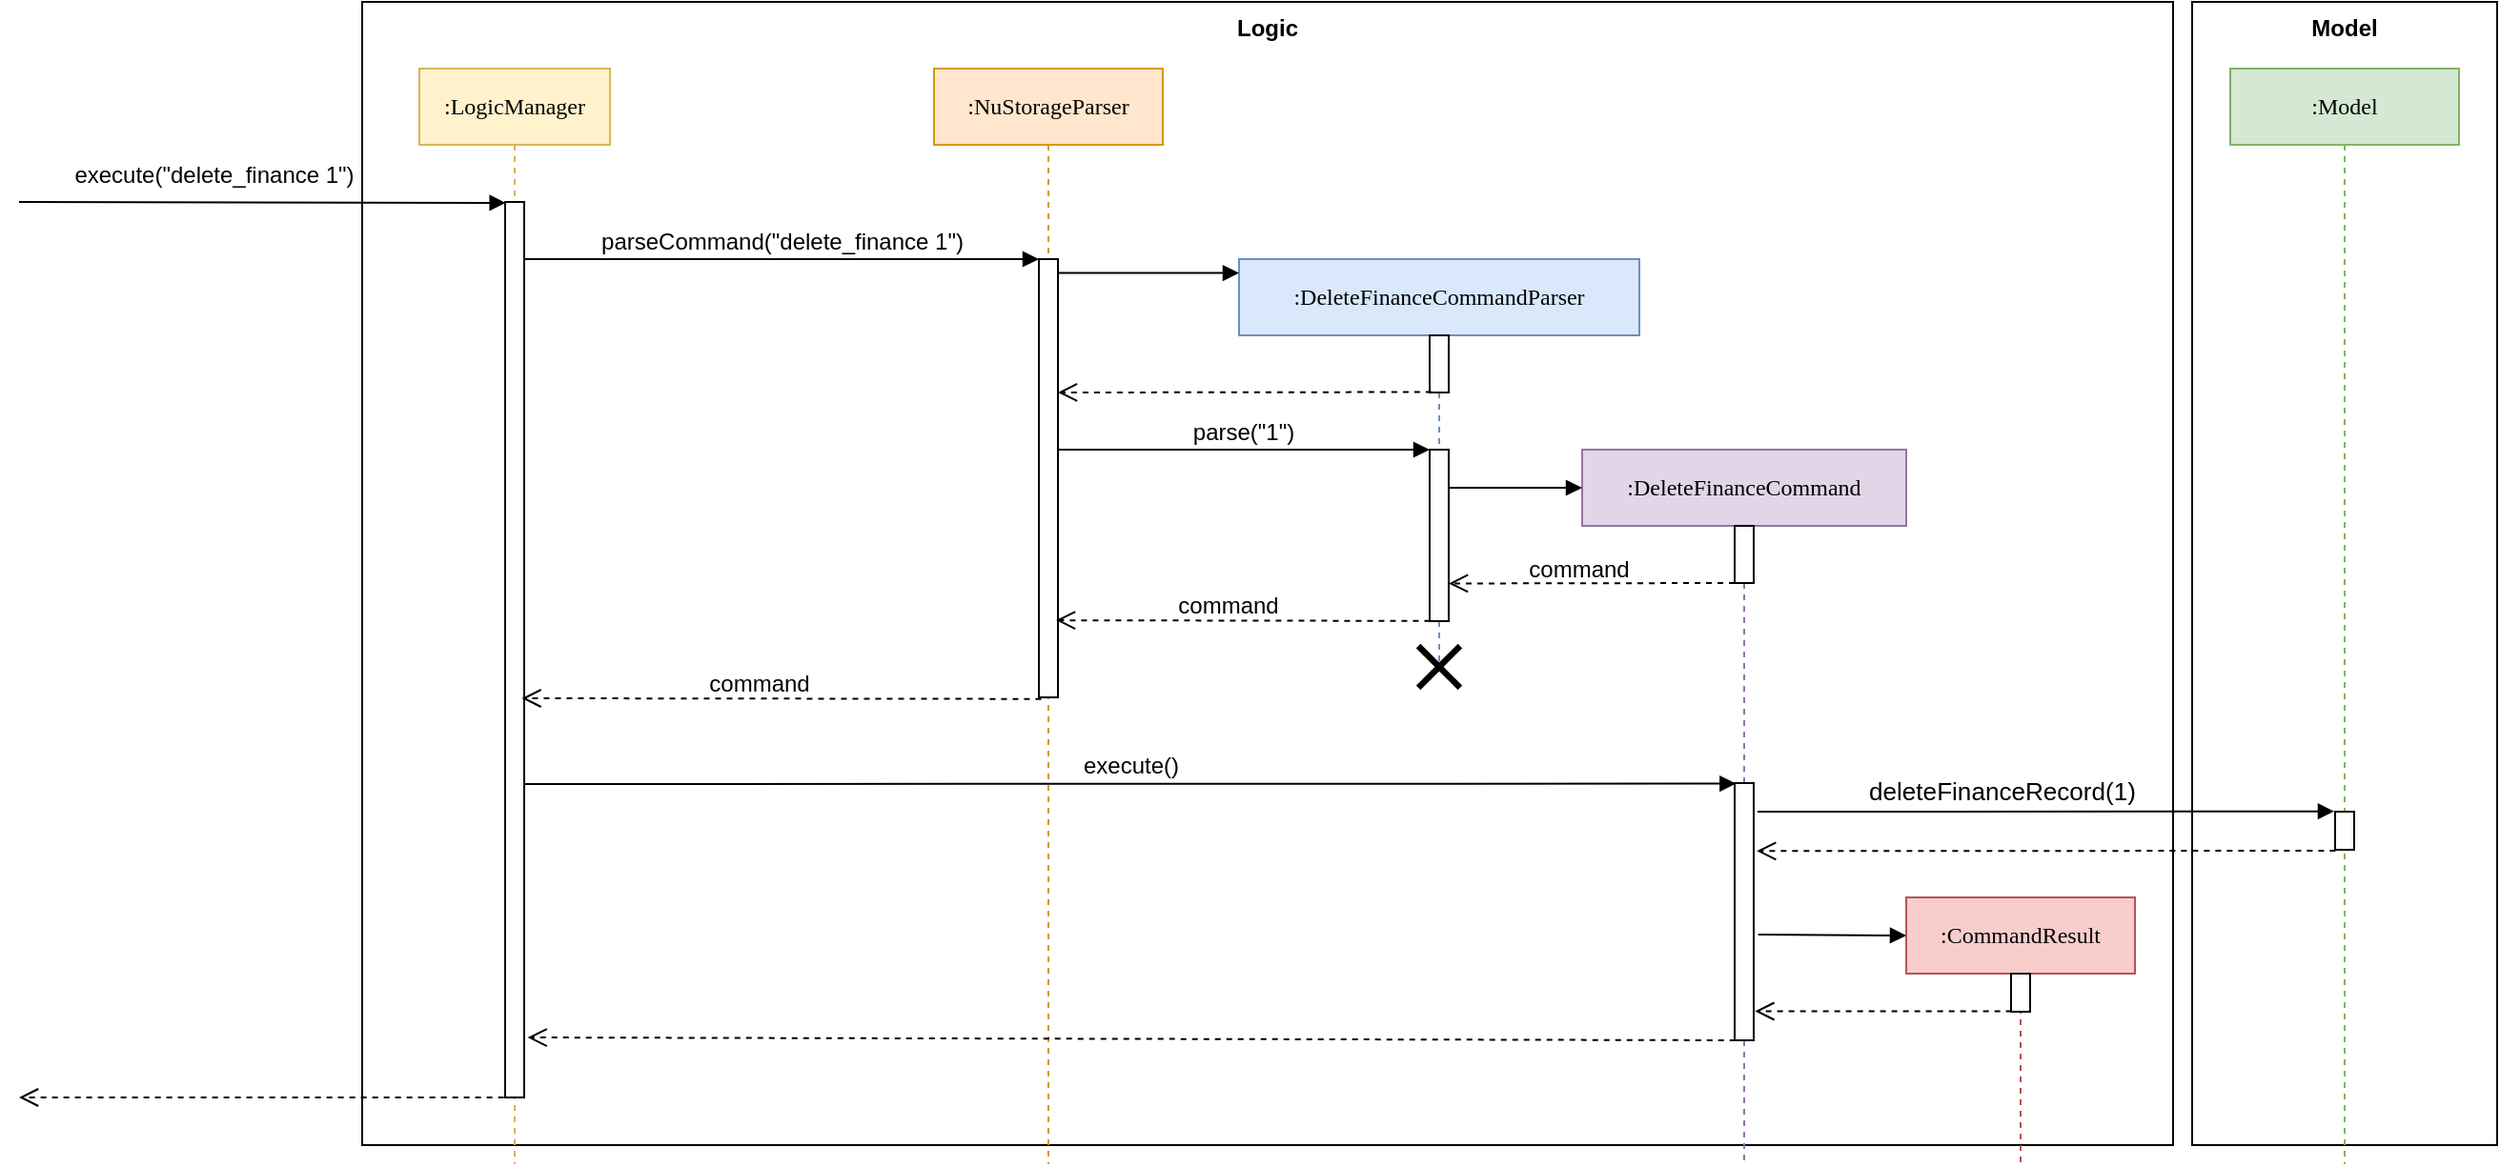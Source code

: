 <mxfile version="13.8.1" type="google"><diagram name="Page-1" id="13e1069c-82ec-6db2-03f1-153e76fe0fe0"><mxGraphModel dx="2138" dy="548" grid="1" gridSize="10" guides="1" tooltips="1" connect="1" arrows="1" fold="1" page="1" pageScale="1" pageWidth="1100" pageHeight="850" background="#ffffff" math="0" shadow="0"><root><mxCell id="0"/><mxCell id="1" parent="0"/><mxCell id="SOwKMEaqDW7iDqkvwhgm-37" value="&lt;b&gt;Model&lt;/b&gt;" style="rounded=0;whiteSpace=wrap;html=1;labelPosition=center;verticalLabelPosition=middle;align=center;verticalAlign=top;" parent="1" vertex="1"><mxGeometry x="160" y="50" width="160" height="600" as="geometry"/></mxCell><mxCell id="SOwKMEaqDW7iDqkvwhgm-35" value="&lt;b&gt;Logic&lt;/b&gt;" style="rounded=0;whiteSpace=wrap;html=1;labelPosition=center;verticalLabelPosition=middle;align=center;verticalAlign=top;" parent="1" vertex="1"><mxGeometry x="-800" y="50" width="950" height="600" as="geometry"/></mxCell><mxCell id="7baba1c4bc27f4b0-2" value=":NuStorageParser" style="shape=umlLifeline;perimeter=lifelinePerimeter;whiteSpace=wrap;html=1;container=1;collapsible=0;recursiveResize=0;outlineConnect=0;rounded=0;shadow=0;comic=0;labelBackgroundColor=none;strokeWidth=1;fontFamily=Verdana;fontSize=12;align=center;size=40;fillColor=#ffe6cc;strokeColor=#d79b00;" parent="1" vertex="1"><mxGeometry x="-500" y="85" width="120" height="575" as="geometry"/></mxCell><mxCell id="7baba1c4bc27f4b0-10" value="" style="html=1;points=[];perimeter=orthogonalPerimeter;rounded=0;shadow=0;comic=0;labelBackgroundColor=none;strokeWidth=1;fontFamily=Verdana;fontSize=12;align=center;" parent="7baba1c4bc27f4b0-2" vertex="1"><mxGeometry x="55" y="100" width="10" height="230" as="geometry"/></mxCell><mxCell id="7baba1c4bc27f4b0-3" value=":DeleteFinanceCommandParser" style="shape=umlLifeline;perimeter=lifelinePerimeter;whiteSpace=wrap;html=1;container=1;collapsible=0;recursiveResize=0;outlineConnect=0;rounded=0;shadow=0;comic=0;labelBackgroundColor=none;strokeWidth=1;fontFamily=Verdana;fontSize=12;align=center;fillColor=#dae8fc;strokeColor=#6c8ebf;" parent="1" vertex="1"><mxGeometry x="-340" y="185" width="210" height="215" as="geometry"/></mxCell><mxCell id="7baba1c4bc27f4b0-13" value="" style="html=1;points=[];perimeter=orthogonalPerimeter;rounded=0;shadow=0;comic=0;labelBackgroundColor=none;strokeWidth=1;fontFamily=Verdana;fontSize=12;align=center;" parent="7baba1c4bc27f4b0-3" vertex="1"><mxGeometry x="100" y="40" width="10" height="30" as="geometry"/></mxCell><mxCell id="SOwKMEaqDW7iDqkvwhgm-3" value="" style="html=1;points=[];perimeter=orthogonalPerimeter;rounded=0;shadow=0;comic=0;labelBackgroundColor=none;strokeWidth=1;fontFamily=Verdana;fontSize=12;align=center;" parent="7baba1c4bc27f4b0-3" vertex="1"><mxGeometry x="100" y="100" width="10" height="90" as="geometry"/></mxCell><mxCell id="SOwKMEaqDW7iDqkvwhgm-4" value="&lt;font face=&quot;Helvetica&quot;&gt;parse(&quot;1&quot;)&lt;/font&gt;" style="html=1;verticalAlign=bottom;endArrow=block;labelBackgroundColor=none;fontFamily=Verdana;fontSize=12;edgeStyle=elbowEdgeStyle;elbow=vertical;entryX=0;entryY=0;entryDx=0;entryDy=0;entryPerimeter=0;" parent="7baba1c4bc27f4b0-3" target="SOwKMEaqDW7iDqkvwhgm-3" edge="1"><mxGeometry relative="1" as="geometry"><mxPoint x="-95" y="99.996" as="sourcePoint"/><mxPoint x="80" y="100" as="targetPoint"/></mxGeometry></mxCell><mxCell id="7baba1c4bc27f4b0-8" value=":LogicManager" style="shape=umlLifeline;perimeter=lifelinePerimeter;whiteSpace=wrap;html=1;container=1;collapsible=0;recursiveResize=0;outlineConnect=0;rounded=0;shadow=0;comic=0;labelBackgroundColor=none;strokeWidth=1;fontFamily=Verdana;fontSize=12;align=center;fillColor=#fff2cc;strokeColor=#d6b656;" parent="1" vertex="1"><mxGeometry x="-770" y="85" width="100" height="575" as="geometry"/></mxCell><mxCell id="7baba1c4bc27f4b0-9" value="" style="html=1;points=[];perimeter=orthogonalPerimeter;rounded=0;shadow=0;comic=0;labelBackgroundColor=none;strokeWidth=1;fontFamily=Verdana;fontSize=12;align=center;" parent="7baba1c4bc27f4b0-8" vertex="1"><mxGeometry x="45" y="70" width="10" height="470" as="geometry"/></mxCell><mxCell id="7baba1c4bc27f4b0-11" value="&lt;font face=&quot;Helvetica&quot;&gt;parseCommand(&quot;delete_finance&amp;nbsp;1&quot;)&lt;/font&gt;" style="html=1;verticalAlign=bottom;endArrow=block;entryX=0;entryY=0;labelBackgroundColor=none;fontFamily=Verdana;fontSize=12;edgeStyle=elbowEdgeStyle;elbow=vertical;" parent="1" source="7baba1c4bc27f4b0-9" target="7baba1c4bc27f4b0-10" edge="1"><mxGeometry relative="1" as="geometry"><mxPoint x="-500" y="195" as="sourcePoint"/></mxGeometry></mxCell><mxCell id="7baba1c4bc27f4b0-14" value="" style="html=1;verticalAlign=bottom;endArrow=block;labelBackgroundColor=none;fontFamily=Verdana;fontSize=12;elbow=vertical;entryX=0;entryY=0.034;entryDx=0;entryDy=0;entryPerimeter=0;" parent="1" source="7baba1c4bc27f4b0-10" target="7baba1c4bc27f4b0-3" edge="1"><mxGeometry relative="1" as="geometry"><mxPoint x="-350" y="205" as="sourcePoint"/><mxPoint x="-370" y="275" as="targetPoint"/></mxGeometry></mxCell><mxCell id="SOwKMEaqDW7iDqkvwhgm-1" value="&lt;font face=&quot;Helvetica&quot;&gt;execute(&quot;delete_finance 1&quot;)&lt;/font&gt;" style="html=1;verticalAlign=bottom;endArrow=block;labelBackgroundColor=none;fontFamily=Verdana;fontSize=12;elbow=vertical;entryX=0.032;entryY=0.001;entryDx=0;entryDy=0;entryPerimeter=0;" parent="1" target="7baba1c4bc27f4b0-9" edge="1"><mxGeometry x="-0.201" y="5" relative="1" as="geometry"><mxPoint x="-980" y="155" as="sourcePoint"/><mxPoint x="-720" y="155" as="targetPoint"/><mxPoint as="offset"/></mxGeometry></mxCell><mxCell id="SOwKMEaqDW7iDqkvwhgm-2" value="" style="html=1;verticalAlign=bottom;endArrow=open;dashed=1;endSize=8;labelBackgroundColor=none;fontFamily=Verdana;fontSize=12;edgeStyle=elbowEdgeStyle;elbow=vertical;exitX=0.095;exitY=0.992;exitDx=0;exitDy=0;exitPerimeter=0;" parent="1" source="7baba1c4bc27f4b0-13" target="7baba1c4bc27f4b0-10" edge="1"><mxGeometry relative="1" as="geometry"><mxPoint x="-380" y="275" as="targetPoint"/><Array as="points"><mxPoint x="-290" y="255"/><mxPoint x="-260" y="255"/></Array><mxPoint x="-260" y="255" as="sourcePoint"/></mxGeometry></mxCell><mxCell id="SOwKMEaqDW7iDqkvwhgm-5" value=":DeleteFinanceCommand" style="shape=umlLifeline;perimeter=lifelinePerimeter;whiteSpace=wrap;html=1;container=1;collapsible=0;recursiveResize=0;outlineConnect=0;rounded=0;shadow=0;comic=0;labelBackgroundColor=none;strokeWidth=1;fontFamily=Verdana;fontSize=12;align=center;fillColor=#e1d5e7;strokeColor=#9673a6;" parent="1" vertex="1"><mxGeometry x="-160" y="285" width="170" height="375" as="geometry"/></mxCell><mxCell id="SOwKMEaqDW7iDqkvwhgm-6" value="" style="html=1;points=[];perimeter=orthogonalPerimeter;rounded=0;shadow=0;comic=0;labelBackgroundColor=none;strokeWidth=1;fontFamily=Verdana;fontSize=12;align=center;" parent="SOwKMEaqDW7iDqkvwhgm-5" vertex="1"><mxGeometry x="80" y="40" width="10" height="30" as="geometry"/></mxCell><mxCell id="SOwKMEaqDW7iDqkvwhgm-7" value="" style="html=1;points=[];perimeter=orthogonalPerimeter;rounded=0;shadow=0;comic=0;labelBackgroundColor=none;strokeWidth=1;fontFamily=Verdana;fontSize=12;align=center;" parent="SOwKMEaqDW7iDqkvwhgm-5" vertex="1"><mxGeometry x="80" y="175" width="10" height="135" as="geometry"/></mxCell><mxCell id="SOwKMEaqDW7iDqkvwhgm-9" value="" style="html=1;verticalAlign=bottom;endArrow=block;labelBackgroundColor=none;fontFamily=Verdana;fontSize=12;elbow=vertical;" parent="SOwKMEaqDW7iDqkvwhgm-5" edge="1"><mxGeometry relative="1" as="geometry"><mxPoint x="-70" y="20.0" as="sourcePoint"/><mxPoint y="20" as="targetPoint"/></mxGeometry></mxCell><mxCell id="SOwKMEaqDW7iDqkvwhgm-10" value="" style="html=1;verticalAlign=bottom;endArrow=open;dashed=1;endSize=8;labelBackgroundColor=none;fontFamily=Verdana;fontSize=12;edgeStyle=elbowEdgeStyle;elbow=vertical;" parent="1" edge="1"><mxGeometry relative="1" as="geometry"><mxPoint x="-230" y="355" as="targetPoint"/><Array as="points"><mxPoint x="-105" y="355.24"/><mxPoint x="-75" y="355.24"/></Array><mxPoint x="-80" y="355" as="sourcePoint"/></mxGeometry></mxCell><mxCell id="SOwKMEaqDW7iDqkvwhgm-11" value="&lt;font style=&quot;font-size: 12px&quot;&gt;command&lt;/font&gt;" style="edgeLabel;html=1;align=center;verticalAlign=bottom;resizable=0;points=[];labelPosition=center;verticalLabelPosition=top;labelBackgroundColor=none;" parent="SOwKMEaqDW7iDqkvwhgm-10" vertex="1" connectable="0"><mxGeometry x="0.088" y="1" relative="1" as="geometry"><mxPoint as="offset"/></mxGeometry></mxCell><mxCell id="SOwKMEaqDW7iDqkvwhgm-12" value="" style="html=1;verticalAlign=bottom;endArrow=open;dashed=1;endSize=8;labelBackgroundColor=none;fontFamily=Verdana;fontSize=12;edgeStyle=elbowEdgeStyle;elbow=vertical;exitX=0.023;exitY=0.999;exitDx=0;exitDy=0;exitPerimeter=0;entryX=0.9;entryY=0.822;entryDx=0;entryDy=0;entryPerimeter=0;" parent="1" source="SOwKMEaqDW7iDqkvwhgm-3" target="7baba1c4bc27f4b0-10" edge="1"><mxGeometry relative="1" as="geometry"><mxPoint x="-420" y="374.31" as="targetPoint"/><Array as="points"><mxPoint x="-295" y="374.55"/><mxPoint x="-265" y="374.55"/></Array><mxPoint x="-244.05" y="374.31" as="sourcePoint"/></mxGeometry></mxCell><mxCell id="SOwKMEaqDW7iDqkvwhgm-13" value="&lt;span style=&quot;font-size: 12px&quot;&gt;command&lt;/span&gt;" style="edgeLabel;html=1;align=center;verticalAlign=bottom;resizable=0;points=[];labelPosition=center;verticalLabelPosition=top;labelBackgroundColor=none;" parent="SOwKMEaqDW7iDqkvwhgm-12" vertex="1" connectable="0"><mxGeometry x="0.088" y="1" relative="1" as="geometry"><mxPoint as="offset"/></mxGeometry></mxCell><mxCell id="SOwKMEaqDW7iDqkvwhgm-14" value="" style="html=1;verticalAlign=bottom;endArrow=open;dashed=1;endSize=8;labelBackgroundColor=none;fontFamily=Verdana;fontSize=12;edgeStyle=elbowEdgeStyle;elbow=vertical;exitX=0.023;exitY=0.999;exitDx=0;exitDy=0;exitPerimeter=0;entryX=0.873;entryY=0.555;entryDx=0;entryDy=0;entryPerimeter=0;" parent="1" target="7baba1c4bc27f4b0-9" edge="1"><mxGeometry relative="1" as="geometry"><mxPoint x="-640" y="415.0" as="targetPoint"/><Array as="points"><mxPoint x="-499" y="415.49"/><mxPoint x="-469" y="415.49"/></Array><mxPoint x="-443.77" y="415.85" as="sourcePoint"/></mxGeometry></mxCell><mxCell id="SOwKMEaqDW7iDqkvwhgm-15" value="&lt;span style=&quot;font-size: 12px&quot;&gt;command&lt;/span&gt;" style="edgeLabel;html=1;align=center;verticalAlign=bottom;resizable=0;points=[];labelPosition=center;verticalLabelPosition=top;labelBackgroundColor=none;" parent="SOwKMEaqDW7iDqkvwhgm-14" vertex="1" connectable="0"><mxGeometry x="0.088" y="1" relative="1" as="geometry"><mxPoint as="offset"/></mxGeometry></mxCell><mxCell id="SOwKMEaqDW7iDqkvwhgm-20" value="&lt;font face=&quot;Helvetica&quot;&gt;execute()&lt;/font&gt;" style="html=1;verticalAlign=bottom;endArrow=block;labelBackgroundColor=none;fontFamily=Verdana;fontSize=12;elbow=vertical;exitX=0.969;exitY=0.65;exitDx=0;exitDy=0;exitPerimeter=0;entryX=0.068;entryY=0.002;entryDx=0;entryDy=0;entryPerimeter=0;" parent="1" source="7baba1c4bc27f4b0-9" target="SOwKMEaqDW7iDqkvwhgm-7" edge="1"><mxGeometry relative="1" as="geometry"><mxPoint x="-700" y="479.996" as="sourcePoint"/><mxPoint x="-520" y="480" as="targetPoint"/></mxGeometry></mxCell><mxCell id="SOwKMEaqDW7iDqkvwhgm-22" value=":Model" style="shape=umlLifeline;perimeter=lifelinePerimeter;whiteSpace=wrap;html=1;container=1;collapsible=0;recursiveResize=0;outlineConnect=0;rounded=0;shadow=0;comic=0;labelBackgroundColor=none;strokeWidth=1;fontFamily=Verdana;fontSize=12;align=center;size=40;fillColor=#d5e8d4;strokeColor=#82b366;" parent="1" vertex="1"><mxGeometry x="180" y="85" width="120" height="575" as="geometry"/></mxCell><mxCell id="SOwKMEaqDW7iDqkvwhgm-23" value="" style="html=1;points=[];perimeter=orthogonalPerimeter;rounded=0;shadow=0;comic=0;labelBackgroundColor=none;strokeWidth=1;fontFamily=Verdana;fontSize=12;align=center;" parent="SOwKMEaqDW7iDqkvwhgm-22" vertex="1"><mxGeometry x="55" y="390" width="10" height="20" as="geometry"/></mxCell><mxCell id="SOwKMEaqDW7iDqkvwhgm-24" value="&lt;font color=&quot;rgba(0, 0, 0, 0)&quot; face=&quot;Lucida Console&quot;&gt;&lt;span style=&quot;font-size: 0px&quot;&gt;deleteFinanceRecord(1)&lt;/span&gt;&lt;/font&gt;&lt;font color=&quot;#ba0000&quot; face=&quot;Lucida Console&quot;&gt;&lt;span style=&quot;font-size: 0px&quot;&gt;deleteFinanceRecord(1)&lt;/span&gt;&lt;/font&gt;" style="html=1;verticalAlign=bottom;endArrow=block;labelBackgroundColor=none;fontFamily=Verdana;fontSize=12;elbow=vertical;entryX=-0.052;entryY=-0.008;entryDx=0;entryDy=0;entryPerimeter=0;" parent="1" target="SOwKMEaqDW7iDqkvwhgm-23" edge="1"><mxGeometry relative="1" as="geometry"><mxPoint x="-68" y="475" as="sourcePoint"/><mxPoint x="160" y="440" as="targetPoint"/></mxGeometry></mxCell><mxCell id="SOwKMEaqDW7iDqkvwhgm-38" value="deleteFinanceRecord(1)" style="edgeLabel;html=1;align=center;verticalAlign=bottom;resizable=0;points=[];fontSize=13.067;labelBackgroundColor=none;labelPosition=center;verticalLabelPosition=top;" parent="SOwKMEaqDW7iDqkvwhgm-24" vertex="1" connectable="0"><mxGeometry x="-0.232" y="-1" relative="1" as="geometry"><mxPoint x="12" y="-0.94" as="offset"/></mxGeometry></mxCell><mxCell id="SOwKMEaqDW7iDqkvwhgm-25" value="" style="html=1;verticalAlign=bottom;endArrow=open;dashed=1;endSize=8;labelBackgroundColor=none;fontFamily=Verdana;fontSize=12;elbow=vertical;exitX=0.019;exitY=1.026;exitDx=0;exitDy=0;exitPerimeter=0;entryX=1.16;entryY=0.264;entryDx=0;entryDy=0;entryPerimeter=0;" parent="1" source="SOwKMEaqDW7iDqkvwhgm-23" target="SOwKMEaqDW7iDqkvwhgm-7" edge="1"><mxGeometry relative="1" as="geometry"><mxPoint y="500" as="targetPoint"/><mxPoint x="150" y="500" as="sourcePoint"/></mxGeometry></mxCell><mxCell id="SOwKMEaqDW7iDqkvwhgm-27" value=":CommandResult" style="shape=umlLifeline;perimeter=lifelinePerimeter;whiteSpace=wrap;html=1;container=1;collapsible=0;recursiveResize=0;outlineConnect=0;rounded=0;shadow=0;comic=0;labelBackgroundColor=none;strokeWidth=1;fontFamily=Verdana;fontSize=12;align=center;fillColor=#f8cecc;strokeColor=#b85450;" parent="1" vertex="1"><mxGeometry x="10" y="520" width="120" height="140" as="geometry"/></mxCell><mxCell id="SOwKMEaqDW7iDqkvwhgm-28" value="" style="html=1;points=[];perimeter=orthogonalPerimeter;rounded=0;shadow=0;comic=0;labelBackgroundColor=none;strokeWidth=1;fontFamily=Verdana;fontSize=12;align=center;" parent="SOwKMEaqDW7iDqkvwhgm-27" vertex="1"><mxGeometry x="55" y="40" width="10" height="20" as="geometry"/></mxCell><mxCell id="SOwKMEaqDW7iDqkvwhgm-30" value="" style="html=1;verticalAlign=bottom;endArrow=block;labelBackgroundColor=none;fontFamily=Verdana;fontSize=12;elbow=vertical;exitX=1.233;exitY=0.589;exitDx=0;exitDy=0;exitPerimeter=0;" parent="SOwKMEaqDW7iDqkvwhgm-27" source="SOwKMEaqDW7iDqkvwhgm-7" edge="1"><mxGeometry relative="1" as="geometry"><mxPoint x="-70" y="20.0" as="sourcePoint"/><mxPoint y="20" as="targetPoint"/></mxGeometry></mxCell><mxCell id="SOwKMEaqDW7iDqkvwhgm-31" value="" style="html=1;verticalAlign=bottom;endArrow=open;dashed=1;endSize=8;labelBackgroundColor=none;fontFamily=Verdana;fontSize=12;elbow=vertical;exitX=0.033;exitY=0.986;exitDx=0;exitDy=0;exitPerimeter=0;entryX=1.067;entryY=0.887;entryDx=0;entryDy=0;entryPerimeter=0;" parent="1" source="SOwKMEaqDW7iDqkvwhgm-28" target="SOwKMEaqDW7iDqkvwhgm-7" edge="1"><mxGeometry relative="1" as="geometry"><mxPoint x="-58.4" y="505.64" as="targetPoint"/><mxPoint x="190.19" y="505.52" as="sourcePoint"/></mxGeometry></mxCell><mxCell id="SOwKMEaqDW7iDqkvwhgm-32" value="" style="html=1;verticalAlign=bottom;endArrow=open;dashed=1;endSize=8;labelBackgroundColor=none;fontFamily=Verdana;fontSize=12;elbow=vertical;exitX=0.037;exitY=1;exitDx=0;exitDy=0;exitPerimeter=0;entryX=1.18;entryY=0.933;entryDx=0;entryDy=0;entryPerimeter=0;" parent="1" source="SOwKMEaqDW7iDqkvwhgm-7" target="7baba1c4bc27f4b0-9" edge="1"><mxGeometry relative="1" as="geometry"><mxPoint x="-210.0" y="589.525" as="targetPoint"/><mxPoint x="-75.34" y="589.5" as="sourcePoint"/></mxGeometry></mxCell><mxCell id="SOwKMEaqDW7iDqkvwhgm-33" value="" style="html=1;verticalAlign=bottom;endArrow=open;dashed=1;endSize=8;labelBackgroundColor=none;fontFamily=Verdana;fontSize=12;elbow=vertical;exitX=-0.069;exitY=1;exitDx=0;exitDy=0;exitPerimeter=0;" parent="1" source="7baba1c4bc27f4b0-9" edge="1"><mxGeometry relative="1" as="geometry"><mxPoint x="-980" y="625" as="targetPoint"/><mxPoint x="-727.5" y="620.36" as="sourcePoint"/></mxGeometry></mxCell><mxCell id="SOwKMEaqDW7iDqkvwhgm-39" value="" style="shape=cross;whiteSpace=wrap;html=1;rounded=0;labelBackgroundColor=none;fontSize=13.067;rotation=-45;size=0.075;fillColor=#000000;" parent="1" vertex="1"><mxGeometry x="-250" y="384" width="30" height="30" as="geometry"/></mxCell></root></mxGraphModel></diagram></mxfile>